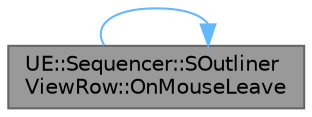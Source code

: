 digraph "UE::Sequencer::SOutlinerViewRow::OnMouseLeave"
{
 // INTERACTIVE_SVG=YES
 // LATEX_PDF_SIZE
  bgcolor="transparent";
  edge [fontname=Helvetica,fontsize=10,labelfontname=Helvetica,labelfontsize=10];
  node [fontname=Helvetica,fontsize=10,shape=box,height=0.2,width=0.4];
  rankdir="LR";
  Node1 [id="Node000001",label="UE::Sequencer::SOutliner\lViewRow::OnMouseLeave",height=0.2,width=0.4,color="gray40", fillcolor="grey60", style="filled", fontcolor="black",tooltip="The system will use this event to notify a widget that the cursor has left it."];
  Node1 -> Node1 [id="edge1_Node000001_Node000001",color="steelblue1",style="solid",tooltip=" "];
}
